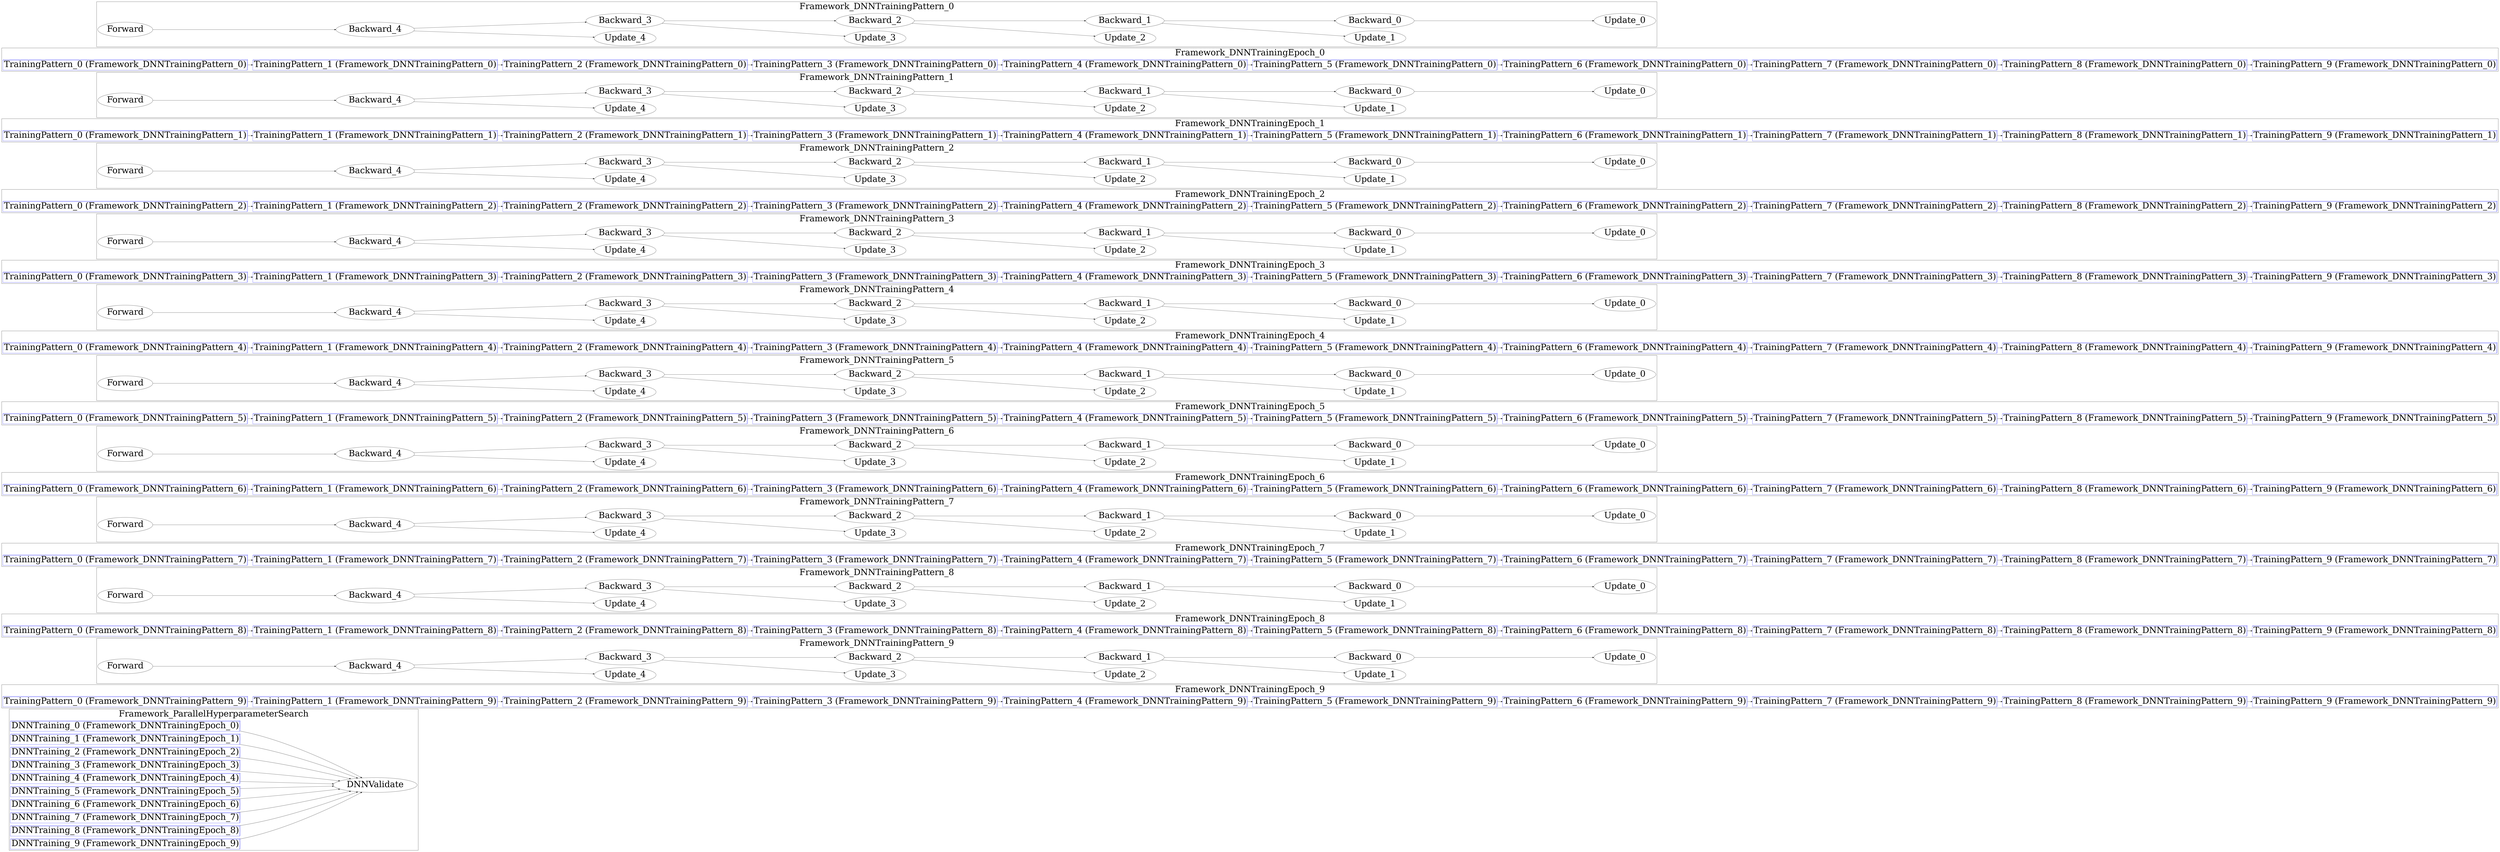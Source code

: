 digraph Framework_ParallelHyperparameterSearch {
fontsize=60;
node [fontsize=60];
rankdir="LR";
subgraph cluster_ParallelHyperparameterSearch {
label="Framework_ParallelHyperparameterSearch";
p0x7f998db195d0[shape=box3d, color=blue, label="DNNTraining_0 (Framework_DNNTrainingEpoch_0)"];
p0x7f998db195d0->p0x7f998db1a0c0;
p0x7f998db196e8[shape=box3d, color=blue, label="DNNTraining_1 (Framework_DNNTrainingEpoch_1)"];
p0x7f998db196e8->p0x7f998db1a0c0;
p0x7f998db19800[shape=box3d, color=blue, label="DNNTraining_2 (Framework_DNNTrainingEpoch_2)"];
p0x7f998db19800->p0x7f998db1a0c0;
p0x7f998db19918[shape=box3d, color=blue, label="DNNTraining_3 (Framework_DNNTrainingEpoch_3)"];
p0x7f998db19918->p0x7f998db1a0c0;
p0x7f998db19a30[shape=box3d, color=blue, label="DNNTraining_4 (Framework_DNNTrainingEpoch_4)"];
p0x7f998db19a30->p0x7f998db1a0c0;
p0x7f998db19b48[shape=box3d, color=blue, label="DNNTraining_5 (Framework_DNNTrainingEpoch_5)"];
p0x7f998db19b48->p0x7f998db1a0c0;
p0x7f998db19c60[shape=box3d, color=blue, label="DNNTraining_6 (Framework_DNNTrainingEpoch_6)"];
p0x7f998db19c60->p0x7f998db1a0c0;
p0x7f998db19d78[shape=box3d, color=blue, label="DNNTraining_7 (Framework_DNNTrainingEpoch_7)"];
p0x7f998db19d78->p0x7f998db1a0c0;
p0x7f998db19e90[shape=box3d, color=blue, label="DNNTraining_8 (Framework_DNNTrainingEpoch_8)"];
p0x7f998db19e90->p0x7f998db1a0c0;
p0x7f998db19fa8[shape=box3d, color=blue, label="DNNTraining_9 (Framework_DNNTrainingEpoch_9)"];
p0x7f998db19fa8->p0x7f998db1a0c0;
p0x7f998db1a0c0[label="DNNValidate"];
}
subgraph cluster_DNNTrainingEpoch_9 {
label="Framework_DNNTrainingEpoch_9";
p0x7f998db18ae0[shape=box3d, color=blue, label="TrainingPattern_0 (Framework_DNNTrainingPattern_9)"];
p0x7f998db18ae0->p0x7f998db18bf8;
p0x7f998db18bf8[shape=box3d, color=blue, label="TrainingPattern_1 (Framework_DNNTrainingPattern_9)"];
p0x7f998db18bf8->p0x7f998db18d10;
p0x7f998db18d10[shape=box3d, color=blue, label="TrainingPattern_2 (Framework_DNNTrainingPattern_9)"];
p0x7f998db18d10->p0x7f998db18e28;
p0x7f998db18e28[shape=box3d, color=blue, label="TrainingPattern_3 (Framework_DNNTrainingPattern_9)"];
p0x7f998db18e28->p0x7f998db18f40;
p0x7f998db18f40[shape=box3d, color=blue, label="TrainingPattern_4 (Framework_DNNTrainingPattern_9)"];
p0x7f998db18f40->p0x7f998db19058;
p0x7f998db19058[shape=box3d, color=blue, label="TrainingPattern_5 (Framework_DNNTrainingPattern_9)"];
p0x7f998db19058->p0x7f998db19170;
p0x7f998db19170[shape=box3d, color=blue, label="TrainingPattern_6 (Framework_DNNTrainingPattern_9)"];
p0x7f998db19170->p0x7f998db19288;
p0x7f998db19288[shape=box3d, color=blue, label="TrainingPattern_7 (Framework_DNNTrainingPattern_9)"];
p0x7f998db19288->p0x7f998db193a0;
p0x7f998db193a0[shape=box3d, color=blue, label="TrainingPattern_8 (Framework_DNNTrainingPattern_9)"];
p0x7f998db193a0->p0x7f998db194b8;
p0x7f998db194b8[shape=box3d, color=blue, label="TrainingPattern_9 (Framework_DNNTrainingPattern_9)"];
}
subgraph cluster_DNNTrainingPattern_9 {
label="Framework_DNNTrainingPattern_9";
p0x7f998db11c68[label="Forward"];
p0x7f998db11c68 -> p0x7f998db11d80;
p0x7f998db11d80[label="Backward_4"];
p0x7f998db11d80 -> p0x7f998db11e98;
p0x7f998db11d80 -> p0x7f998db11fb0;
p0x7f998db11e98[label="Update_4"];
p0x7f998db11fb0[label="Backward_3"];
p0x7f998db11fb0 -> p0x7f998db120c8;
p0x7f998db11fb0 -> p0x7f998db121e0;
p0x7f998db120c8[label="Update_3"];
p0x7f998db121e0[label="Backward_2"];
p0x7f998db121e0 -> p0x7f998db122f8;
p0x7f998db121e0 -> p0x7f998db12410;
p0x7f998db122f8[label="Update_2"];
p0x7f998db12410[label="Backward_1"];
p0x7f998db12410 -> p0x7f998db12528;
p0x7f998db12410 -> p0x7f998db12640;
p0x7f998db12528[label="Update_1"];
p0x7f998db12640[label="Backward_0"];
p0x7f998db12640 -> p0x7f998db12758;
p0x7f998db12758[label="Update_0"];
}
subgraph cluster_DNNTrainingEpoch_8 {
label="Framework_DNNTrainingEpoch_8";
p0x7f998db17ff0[shape=box3d, color=blue, label="TrainingPattern_0 (Framework_DNNTrainingPattern_8)"];
p0x7f998db17ff0->p0x7f998db18108;
p0x7f998db18108[shape=box3d, color=blue, label="TrainingPattern_1 (Framework_DNNTrainingPattern_8)"];
p0x7f998db18108->p0x7f998db18220;
p0x7f998db18220[shape=box3d, color=blue, label="TrainingPattern_2 (Framework_DNNTrainingPattern_8)"];
p0x7f998db18220->p0x7f998db18338;
p0x7f998db18338[shape=box3d, color=blue, label="TrainingPattern_3 (Framework_DNNTrainingPattern_8)"];
p0x7f998db18338->p0x7f998db18450;
p0x7f998db18450[shape=box3d, color=blue, label="TrainingPattern_4 (Framework_DNNTrainingPattern_8)"];
p0x7f998db18450->p0x7f998db18568;
p0x7f998db18568[shape=box3d, color=blue, label="TrainingPattern_5 (Framework_DNNTrainingPattern_8)"];
p0x7f998db18568->p0x7f998db18680;
p0x7f998db18680[shape=box3d, color=blue, label="TrainingPattern_6 (Framework_DNNTrainingPattern_8)"];
p0x7f998db18680->p0x7f998db18798;
p0x7f998db18798[shape=box3d, color=blue, label="TrainingPattern_7 (Framework_DNNTrainingPattern_8)"];
p0x7f998db18798->p0x7f998db188b0;
p0x7f998db188b0[shape=box3d, color=blue, label="TrainingPattern_8 (Framework_DNNTrainingPattern_8)"];
p0x7f998db188b0->p0x7f998db189c8;
p0x7f998db189c8[shape=box3d, color=blue, label="TrainingPattern_9 (Framework_DNNTrainingPattern_8)"];
}
subgraph cluster_DNNTrainingPattern_8 {
label="Framework_DNNTrainingPattern_8";
p0x7f998db11060[label="Forward"];
p0x7f998db11060 -> p0x7f998db11178;
p0x7f998db11178[label="Backward_4"];
p0x7f998db11178 -> p0x7f998db11290;
p0x7f998db11178 -> p0x7f998db113a8;
p0x7f998db11290[label="Update_4"];
p0x7f998db113a8[label="Backward_3"];
p0x7f998db113a8 -> p0x7f998db114c0;
p0x7f998db113a8 -> p0x7f998db115d8;
p0x7f998db114c0[label="Update_3"];
p0x7f998db115d8[label="Backward_2"];
p0x7f998db115d8 -> p0x7f998db116f0;
p0x7f998db115d8 -> p0x7f998db11808;
p0x7f998db116f0[label="Update_2"];
p0x7f998db11808[label="Backward_1"];
p0x7f998db11808 -> p0x7f998db11920;
p0x7f998db11808 -> p0x7f998db11a38;
p0x7f998db11920[label="Update_1"];
p0x7f998db11a38[label="Backward_0"];
p0x7f998db11a38 -> p0x7f998db11b50;
p0x7f998db11b50[label="Update_0"];
}
subgraph cluster_DNNTrainingEpoch_7 {
label="Framework_DNNTrainingEpoch_7";
p0x7f998db17500[shape=box3d, color=blue, label="TrainingPattern_0 (Framework_DNNTrainingPattern_7)"];
p0x7f998db17500->p0x7f998db17618;
p0x7f998db17618[shape=box3d, color=blue, label="TrainingPattern_1 (Framework_DNNTrainingPattern_7)"];
p0x7f998db17618->p0x7f998db17730;
p0x7f998db17730[shape=box3d, color=blue, label="TrainingPattern_2 (Framework_DNNTrainingPattern_7)"];
p0x7f998db17730->p0x7f998db17848;
p0x7f998db17848[shape=box3d, color=blue, label="TrainingPattern_3 (Framework_DNNTrainingPattern_7)"];
p0x7f998db17848->p0x7f998db17960;
p0x7f998db17960[shape=box3d, color=blue, label="TrainingPattern_4 (Framework_DNNTrainingPattern_7)"];
p0x7f998db17960->p0x7f998db17a78;
p0x7f998db17a78[shape=box3d, color=blue, label="TrainingPattern_5 (Framework_DNNTrainingPattern_7)"];
p0x7f998db17a78->p0x7f998db17b90;
p0x7f998db17b90[shape=box3d, color=blue, label="TrainingPattern_6 (Framework_DNNTrainingPattern_7)"];
p0x7f998db17b90->p0x7f998db17ca8;
p0x7f998db17ca8[shape=box3d, color=blue, label="TrainingPattern_7 (Framework_DNNTrainingPattern_7)"];
p0x7f998db17ca8->p0x7f998db17dc0;
p0x7f998db17dc0[shape=box3d, color=blue, label="TrainingPattern_8 (Framework_DNNTrainingPattern_7)"];
p0x7f998db17dc0->p0x7f998db17ed8;
p0x7f998db17ed8[shape=box3d, color=blue, label="TrainingPattern_9 (Framework_DNNTrainingPattern_7)"];
}
subgraph cluster_DNNTrainingPattern_7 {
label="Framework_DNNTrainingPattern_7";
p0x7f998db10458[label="Forward"];
p0x7f998db10458 -> p0x7f998db10570;
p0x7f998db10570[label="Backward_4"];
p0x7f998db10570 -> p0x7f998db10688;
p0x7f998db10570 -> p0x7f998db107a0;
p0x7f998db10688[label="Update_4"];
p0x7f998db107a0[label="Backward_3"];
p0x7f998db107a0 -> p0x7f998db108b8;
p0x7f998db107a0 -> p0x7f998db109d0;
p0x7f998db108b8[label="Update_3"];
p0x7f998db109d0[label="Backward_2"];
p0x7f998db109d0 -> p0x7f998db10ae8;
p0x7f998db109d0 -> p0x7f998db10c00;
p0x7f998db10ae8[label="Update_2"];
p0x7f998db10c00[label="Backward_1"];
p0x7f998db10c00 -> p0x7f998db10d18;
p0x7f998db10c00 -> p0x7f998db10e30;
p0x7f998db10d18[label="Update_1"];
p0x7f998db10e30[label="Backward_0"];
p0x7f998db10e30 -> p0x7f998db10f48;
p0x7f998db10f48[label="Update_0"];
}
subgraph cluster_DNNTrainingEpoch_6 {
label="Framework_DNNTrainingEpoch_6";
p0x7f998db16a10[shape=box3d, color=blue, label="TrainingPattern_0 (Framework_DNNTrainingPattern_6)"];
p0x7f998db16a10->p0x7f998db16b28;
p0x7f998db16b28[shape=box3d, color=blue, label="TrainingPattern_1 (Framework_DNNTrainingPattern_6)"];
p0x7f998db16b28->p0x7f998db16c40;
p0x7f998db16c40[shape=box3d, color=blue, label="TrainingPattern_2 (Framework_DNNTrainingPattern_6)"];
p0x7f998db16c40->p0x7f998db16d58;
p0x7f998db16d58[shape=box3d, color=blue, label="TrainingPattern_3 (Framework_DNNTrainingPattern_6)"];
p0x7f998db16d58->p0x7f998db16e70;
p0x7f998db16e70[shape=box3d, color=blue, label="TrainingPattern_4 (Framework_DNNTrainingPattern_6)"];
p0x7f998db16e70->p0x7f998db16f88;
p0x7f998db16f88[shape=box3d, color=blue, label="TrainingPattern_5 (Framework_DNNTrainingPattern_6)"];
p0x7f998db16f88->p0x7f998db170a0;
p0x7f998db170a0[shape=box3d, color=blue, label="TrainingPattern_6 (Framework_DNNTrainingPattern_6)"];
p0x7f998db170a0->p0x7f998db171b8;
p0x7f998db171b8[shape=box3d, color=blue, label="TrainingPattern_7 (Framework_DNNTrainingPattern_6)"];
p0x7f998db171b8->p0x7f998db172d0;
p0x7f998db172d0[shape=box3d, color=blue, label="TrainingPattern_8 (Framework_DNNTrainingPattern_6)"];
p0x7f998db172d0->p0x7f998db173e8;
p0x7f998db173e8[shape=box3d, color=blue, label="TrainingPattern_9 (Framework_DNNTrainingPattern_6)"];
}
subgraph cluster_DNNTrainingPattern_6 {
label="Framework_DNNTrainingPattern_6";
p0x7f998db0f850[label="Forward"];
p0x7f998db0f850 -> p0x7f998db0f968;
p0x7f998db0f968[label="Backward_4"];
p0x7f998db0f968 -> p0x7f998db0fa80;
p0x7f998db0f968 -> p0x7f998db0fb98;
p0x7f998db0fa80[label="Update_4"];
p0x7f998db0fb98[label="Backward_3"];
p0x7f998db0fb98 -> p0x7f998db0fcb0;
p0x7f998db0fb98 -> p0x7f998db0fdc8;
p0x7f998db0fcb0[label="Update_3"];
p0x7f998db0fdc8[label="Backward_2"];
p0x7f998db0fdc8 -> p0x7f998db0fee0;
p0x7f998db0fdc8 -> p0x7f998db0fff8;
p0x7f998db0fee0[label="Update_2"];
p0x7f998db0fff8[label="Backward_1"];
p0x7f998db0fff8 -> p0x7f998db10110;
p0x7f998db0fff8 -> p0x7f998db10228;
p0x7f998db10110[label="Update_1"];
p0x7f998db10228[label="Backward_0"];
p0x7f998db10228 -> p0x7f998db10340;
p0x7f998db10340[label="Update_0"];
}
subgraph cluster_DNNTrainingEpoch_5 {
label="Framework_DNNTrainingEpoch_5";
p0x7f998db15f20[shape=box3d, color=blue, label="TrainingPattern_0 (Framework_DNNTrainingPattern_5)"];
p0x7f998db15f20->p0x7f998db16038;
p0x7f998db16038[shape=box3d, color=blue, label="TrainingPattern_1 (Framework_DNNTrainingPattern_5)"];
p0x7f998db16038->p0x7f998db16150;
p0x7f998db16150[shape=box3d, color=blue, label="TrainingPattern_2 (Framework_DNNTrainingPattern_5)"];
p0x7f998db16150->p0x7f998db16268;
p0x7f998db16268[shape=box3d, color=blue, label="TrainingPattern_3 (Framework_DNNTrainingPattern_5)"];
p0x7f998db16268->p0x7f998db16380;
p0x7f998db16380[shape=box3d, color=blue, label="TrainingPattern_4 (Framework_DNNTrainingPattern_5)"];
p0x7f998db16380->p0x7f998db16498;
p0x7f998db16498[shape=box3d, color=blue, label="TrainingPattern_5 (Framework_DNNTrainingPattern_5)"];
p0x7f998db16498->p0x7f998db165b0;
p0x7f998db165b0[shape=box3d, color=blue, label="TrainingPattern_6 (Framework_DNNTrainingPattern_5)"];
p0x7f998db165b0->p0x7f998db166c8;
p0x7f998db166c8[shape=box3d, color=blue, label="TrainingPattern_7 (Framework_DNNTrainingPattern_5)"];
p0x7f998db166c8->p0x7f998db167e0;
p0x7f998db167e0[shape=box3d, color=blue, label="TrainingPattern_8 (Framework_DNNTrainingPattern_5)"];
p0x7f998db167e0->p0x7f998db168f8;
p0x7f998db168f8[shape=box3d, color=blue, label="TrainingPattern_9 (Framework_DNNTrainingPattern_5)"];
}
subgraph cluster_DNNTrainingPattern_5 {
label="Framework_DNNTrainingPattern_5";
p0x7f998db0ec48[label="Forward"];
p0x7f998db0ec48 -> p0x7f998db0ed60;
p0x7f998db0ed60[label="Backward_4"];
p0x7f998db0ed60 -> p0x7f998db0ee78;
p0x7f998db0ed60 -> p0x7f998db0ef90;
p0x7f998db0ee78[label="Update_4"];
p0x7f998db0ef90[label="Backward_3"];
p0x7f998db0ef90 -> p0x7f998db0f0a8;
p0x7f998db0ef90 -> p0x7f998db0f1c0;
p0x7f998db0f0a8[label="Update_3"];
p0x7f998db0f1c0[label="Backward_2"];
p0x7f998db0f1c0 -> p0x7f998db0f2d8;
p0x7f998db0f1c0 -> p0x7f998db0f3f0;
p0x7f998db0f2d8[label="Update_2"];
p0x7f998db0f3f0[label="Backward_1"];
p0x7f998db0f3f0 -> p0x7f998db0f508;
p0x7f998db0f3f0 -> p0x7f998db0f620;
p0x7f998db0f508[label="Update_1"];
p0x7f998db0f620[label="Backward_0"];
p0x7f998db0f620 -> p0x7f998db0f738;
p0x7f998db0f738[label="Update_0"];
}
subgraph cluster_DNNTrainingEpoch_4 {
label="Framework_DNNTrainingEpoch_4";
p0x7f998db15430[shape=box3d, color=blue, label="TrainingPattern_0 (Framework_DNNTrainingPattern_4)"];
p0x7f998db15430->p0x7f998db15548;
p0x7f998db15548[shape=box3d, color=blue, label="TrainingPattern_1 (Framework_DNNTrainingPattern_4)"];
p0x7f998db15548->p0x7f998db15660;
p0x7f998db15660[shape=box3d, color=blue, label="TrainingPattern_2 (Framework_DNNTrainingPattern_4)"];
p0x7f998db15660->p0x7f998db15778;
p0x7f998db15778[shape=box3d, color=blue, label="TrainingPattern_3 (Framework_DNNTrainingPattern_4)"];
p0x7f998db15778->p0x7f998db15890;
p0x7f998db15890[shape=box3d, color=blue, label="TrainingPattern_4 (Framework_DNNTrainingPattern_4)"];
p0x7f998db15890->p0x7f998db159a8;
p0x7f998db159a8[shape=box3d, color=blue, label="TrainingPattern_5 (Framework_DNNTrainingPattern_4)"];
p0x7f998db159a8->p0x7f998db15ac0;
p0x7f998db15ac0[shape=box3d, color=blue, label="TrainingPattern_6 (Framework_DNNTrainingPattern_4)"];
p0x7f998db15ac0->p0x7f998db15bd8;
p0x7f998db15bd8[shape=box3d, color=blue, label="TrainingPattern_7 (Framework_DNNTrainingPattern_4)"];
p0x7f998db15bd8->p0x7f998db15cf0;
p0x7f998db15cf0[shape=box3d, color=blue, label="TrainingPattern_8 (Framework_DNNTrainingPattern_4)"];
p0x7f998db15cf0->p0x7f998db15e08;
p0x7f998db15e08[shape=box3d, color=blue, label="TrainingPattern_9 (Framework_DNNTrainingPattern_4)"];
}
subgraph cluster_DNNTrainingPattern_4 {
label="Framework_DNNTrainingPattern_4";
p0x7f998db0e040[label="Forward"];
p0x7f998db0e040 -> p0x7f998db0e158;
p0x7f998db0e158[label="Backward_4"];
p0x7f998db0e158 -> p0x7f998db0e270;
p0x7f998db0e158 -> p0x7f998db0e388;
p0x7f998db0e270[label="Update_4"];
p0x7f998db0e388[label="Backward_3"];
p0x7f998db0e388 -> p0x7f998db0e4a0;
p0x7f998db0e388 -> p0x7f998db0e5b8;
p0x7f998db0e4a0[label="Update_3"];
p0x7f998db0e5b8[label="Backward_2"];
p0x7f998db0e5b8 -> p0x7f998db0e6d0;
p0x7f998db0e5b8 -> p0x7f998db0e7e8;
p0x7f998db0e6d0[label="Update_2"];
p0x7f998db0e7e8[label="Backward_1"];
p0x7f998db0e7e8 -> p0x7f998db0e900;
p0x7f998db0e7e8 -> p0x7f998db0ea18;
p0x7f998db0e900[label="Update_1"];
p0x7f998db0ea18[label="Backward_0"];
p0x7f998db0ea18 -> p0x7f998db0eb30;
p0x7f998db0eb30[label="Update_0"];
}
subgraph cluster_DNNTrainingEpoch_3 {
label="Framework_DNNTrainingEpoch_3";
p0x7f998db14940[shape=box3d, color=blue, label="TrainingPattern_0 (Framework_DNNTrainingPattern_3)"];
p0x7f998db14940->p0x7f998db14a58;
p0x7f998db14a58[shape=box3d, color=blue, label="TrainingPattern_1 (Framework_DNNTrainingPattern_3)"];
p0x7f998db14a58->p0x7f998db14b70;
p0x7f998db14b70[shape=box3d, color=blue, label="TrainingPattern_2 (Framework_DNNTrainingPattern_3)"];
p0x7f998db14b70->p0x7f998db14c88;
p0x7f998db14c88[shape=box3d, color=blue, label="TrainingPattern_3 (Framework_DNNTrainingPattern_3)"];
p0x7f998db14c88->p0x7f998db14da0;
p0x7f998db14da0[shape=box3d, color=blue, label="TrainingPattern_4 (Framework_DNNTrainingPattern_3)"];
p0x7f998db14da0->p0x7f998db14eb8;
p0x7f998db14eb8[shape=box3d, color=blue, label="TrainingPattern_5 (Framework_DNNTrainingPattern_3)"];
p0x7f998db14eb8->p0x7f998db14fd0;
p0x7f998db14fd0[shape=box3d, color=blue, label="TrainingPattern_6 (Framework_DNNTrainingPattern_3)"];
p0x7f998db14fd0->p0x7f998db150e8;
p0x7f998db150e8[shape=box3d, color=blue, label="TrainingPattern_7 (Framework_DNNTrainingPattern_3)"];
p0x7f998db150e8->p0x7f998db15200;
p0x7f998db15200[shape=box3d, color=blue, label="TrainingPattern_8 (Framework_DNNTrainingPattern_3)"];
p0x7f998db15200->p0x7f998db15318;
p0x7f998db15318[shape=box3d, color=blue, label="TrainingPattern_9 (Framework_DNNTrainingPattern_3)"];
}
subgraph cluster_DNNTrainingPattern_3 {
label="Framework_DNNTrainingPattern_3";
p0x7f998db0d438[label="Forward"];
p0x7f998db0d438 -> p0x7f998db0d550;
p0x7f998db0d550[label="Backward_4"];
p0x7f998db0d550 -> p0x7f998db0d668;
p0x7f998db0d550 -> p0x7f998db0d780;
p0x7f998db0d668[label="Update_4"];
p0x7f998db0d780[label="Backward_3"];
p0x7f998db0d780 -> p0x7f998db0d898;
p0x7f998db0d780 -> p0x7f998db0d9b0;
p0x7f998db0d898[label="Update_3"];
p0x7f998db0d9b0[label="Backward_2"];
p0x7f998db0d9b0 -> p0x7f998db0dac8;
p0x7f998db0d9b0 -> p0x7f998db0dbe0;
p0x7f998db0dac8[label="Update_2"];
p0x7f998db0dbe0[label="Backward_1"];
p0x7f998db0dbe0 -> p0x7f998db0dcf8;
p0x7f998db0dbe0 -> p0x7f998db0de10;
p0x7f998db0dcf8[label="Update_1"];
p0x7f998db0de10[label="Backward_0"];
p0x7f998db0de10 -> p0x7f998db0df28;
p0x7f998db0df28[label="Update_0"];
}
subgraph cluster_DNNTrainingEpoch_2 {
label="Framework_DNNTrainingEpoch_2";
p0x7f998db13e50[shape=box3d, color=blue, label="TrainingPattern_0 (Framework_DNNTrainingPattern_2)"];
p0x7f998db13e50->p0x7f998db13f68;
p0x7f998db13f68[shape=box3d, color=blue, label="TrainingPattern_1 (Framework_DNNTrainingPattern_2)"];
p0x7f998db13f68->p0x7f998db14080;
p0x7f998db14080[shape=box3d, color=blue, label="TrainingPattern_2 (Framework_DNNTrainingPattern_2)"];
p0x7f998db14080->p0x7f998db14198;
p0x7f998db14198[shape=box3d, color=blue, label="TrainingPattern_3 (Framework_DNNTrainingPattern_2)"];
p0x7f998db14198->p0x7f998db142b0;
p0x7f998db142b0[shape=box3d, color=blue, label="TrainingPattern_4 (Framework_DNNTrainingPattern_2)"];
p0x7f998db142b0->p0x7f998db143c8;
p0x7f998db143c8[shape=box3d, color=blue, label="TrainingPattern_5 (Framework_DNNTrainingPattern_2)"];
p0x7f998db143c8->p0x7f998db144e0;
p0x7f998db144e0[shape=box3d, color=blue, label="TrainingPattern_6 (Framework_DNNTrainingPattern_2)"];
p0x7f998db144e0->p0x7f998db145f8;
p0x7f998db145f8[shape=box3d, color=blue, label="TrainingPattern_7 (Framework_DNNTrainingPattern_2)"];
p0x7f998db145f8->p0x7f998db14710;
p0x7f998db14710[shape=box3d, color=blue, label="TrainingPattern_8 (Framework_DNNTrainingPattern_2)"];
p0x7f998db14710->p0x7f998db14828;
p0x7f998db14828[shape=box3d, color=blue, label="TrainingPattern_9 (Framework_DNNTrainingPattern_2)"];
}
subgraph cluster_DNNTrainingPattern_2 {
label="Framework_DNNTrainingPattern_2";
p0x7f998db0c830[label="Forward"];
p0x7f998db0c830 -> p0x7f998db0c948;
p0x7f998db0c948[label="Backward_4"];
p0x7f998db0c948 -> p0x7f998db0ca60;
p0x7f998db0c948 -> p0x7f998db0cb78;
p0x7f998db0ca60[label="Update_4"];
p0x7f998db0cb78[label="Backward_3"];
p0x7f998db0cb78 -> p0x7f998db0cc90;
p0x7f998db0cb78 -> p0x7f998db0cda8;
p0x7f998db0cc90[label="Update_3"];
p0x7f998db0cda8[label="Backward_2"];
p0x7f998db0cda8 -> p0x7f998db0cec0;
p0x7f998db0cda8 -> p0x7f998db0cfd8;
p0x7f998db0cec0[label="Update_2"];
p0x7f998db0cfd8[label="Backward_1"];
p0x7f998db0cfd8 -> p0x7f998db0d0f0;
p0x7f998db0cfd8 -> p0x7f998db0d208;
p0x7f998db0d0f0[label="Update_1"];
p0x7f998db0d208[label="Backward_0"];
p0x7f998db0d208 -> p0x7f998db0d320;
p0x7f998db0d320[label="Update_0"];
}
subgraph cluster_DNNTrainingEpoch_1 {
label="Framework_DNNTrainingEpoch_1";
p0x7f998db13360[shape=box3d, color=blue, label="TrainingPattern_0 (Framework_DNNTrainingPattern_1)"];
p0x7f998db13360->p0x7f998db13478;
p0x7f998db13478[shape=box3d, color=blue, label="TrainingPattern_1 (Framework_DNNTrainingPattern_1)"];
p0x7f998db13478->p0x7f998db13590;
p0x7f998db13590[shape=box3d, color=blue, label="TrainingPattern_2 (Framework_DNNTrainingPattern_1)"];
p0x7f998db13590->p0x7f998db136a8;
p0x7f998db136a8[shape=box3d, color=blue, label="TrainingPattern_3 (Framework_DNNTrainingPattern_1)"];
p0x7f998db136a8->p0x7f998db137c0;
p0x7f998db137c0[shape=box3d, color=blue, label="TrainingPattern_4 (Framework_DNNTrainingPattern_1)"];
p0x7f998db137c0->p0x7f998db138d8;
p0x7f998db138d8[shape=box3d, color=blue, label="TrainingPattern_5 (Framework_DNNTrainingPattern_1)"];
p0x7f998db138d8->p0x7f998db139f0;
p0x7f998db139f0[shape=box3d, color=blue, label="TrainingPattern_6 (Framework_DNNTrainingPattern_1)"];
p0x7f998db139f0->p0x7f998db13b08;
p0x7f998db13b08[shape=box3d, color=blue, label="TrainingPattern_7 (Framework_DNNTrainingPattern_1)"];
p0x7f998db13b08->p0x7f998db13c20;
p0x7f998db13c20[shape=box3d, color=blue, label="TrainingPattern_8 (Framework_DNNTrainingPattern_1)"];
p0x7f998db13c20->p0x7f998db13d38;
p0x7f998db13d38[shape=box3d, color=blue, label="TrainingPattern_9 (Framework_DNNTrainingPattern_1)"];
}
subgraph cluster_DNNTrainingPattern_1 {
label="Framework_DNNTrainingPattern_1";
p0x7f998db0bc28[label="Forward"];
p0x7f998db0bc28 -> p0x7f998db0bd40;
p0x7f998db0bd40[label="Backward_4"];
p0x7f998db0bd40 -> p0x7f998db0be58;
p0x7f998db0bd40 -> p0x7f998db0bf70;
p0x7f998db0be58[label="Update_4"];
p0x7f998db0bf70[label="Backward_3"];
p0x7f998db0bf70 -> p0x7f998db0c088;
p0x7f998db0bf70 -> p0x7f998db0c1a0;
p0x7f998db0c088[label="Update_3"];
p0x7f998db0c1a0[label="Backward_2"];
p0x7f998db0c1a0 -> p0x7f998db0c2b8;
p0x7f998db0c1a0 -> p0x7f998db0c3d0;
p0x7f998db0c2b8[label="Update_2"];
p0x7f998db0c3d0[label="Backward_1"];
p0x7f998db0c3d0 -> p0x7f998db0c4e8;
p0x7f998db0c3d0 -> p0x7f998db0c600;
p0x7f998db0c4e8[label="Update_1"];
p0x7f998db0c600[label="Backward_0"];
p0x7f998db0c600 -> p0x7f998db0c718;
p0x7f998db0c718[label="Update_0"];
}
subgraph cluster_DNNTrainingEpoch_0 {
label="Framework_DNNTrainingEpoch_0";
p0x7f998db12870[shape=box3d, color=blue, label="TrainingPattern_0 (Framework_DNNTrainingPattern_0)"];
p0x7f998db12870->p0x7f998db12988;
p0x7f998db12988[shape=box3d, color=blue, label="TrainingPattern_1 (Framework_DNNTrainingPattern_0)"];
p0x7f998db12988->p0x7f998db12aa0;
p0x7f998db12aa0[shape=box3d, color=blue, label="TrainingPattern_2 (Framework_DNNTrainingPattern_0)"];
p0x7f998db12aa0->p0x7f998db12bb8;
p0x7f998db12bb8[shape=box3d, color=blue, label="TrainingPattern_3 (Framework_DNNTrainingPattern_0)"];
p0x7f998db12bb8->p0x7f998db12cd0;
p0x7f998db12cd0[shape=box3d, color=blue, label="TrainingPattern_4 (Framework_DNNTrainingPattern_0)"];
p0x7f998db12cd0->p0x7f998db12de8;
p0x7f998db12de8[shape=box3d, color=blue, label="TrainingPattern_5 (Framework_DNNTrainingPattern_0)"];
p0x7f998db12de8->p0x7f998db12f00;
p0x7f998db12f00[shape=box3d, color=blue, label="TrainingPattern_6 (Framework_DNNTrainingPattern_0)"];
p0x7f998db12f00->p0x7f998db13018;
p0x7f998db13018[shape=box3d, color=blue, label="TrainingPattern_7 (Framework_DNNTrainingPattern_0)"];
p0x7f998db13018->p0x7f998db13130;
p0x7f998db13130[shape=box3d, color=blue, label="TrainingPattern_8 (Framework_DNNTrainingPattern_0)"];
p0x7f998db13130->p0x7f998db13248;
p0x7f998db13248[shape=box3d, color=blue, label="TrainingPattern_9 (Framework_DNNTrainingPattern_0)"];
}
subgraph cluster_DNNTrainingPattern_0 {
label="Framework_DNNTrainingPattern_0";
p0x7f998db0b020[label="Forward"];
p0x7f998db0b020 -> p0x7f998db0b138;
p0x7f998db0b138[label="Backward_4"];
p0x7f998db0b138 -> p0x7f998db0b250;
p0x7f998db0b138 -> p0x7f998db0b368;
p0x7f998db0b250[label="Update_4"];
p0x7f998db0b368[label="Backward_3"];
p0x7f998db0b368 -> p0x7f998db0b480;
p0x7f998db0b368 -> p0x7f998db0b598;
p0x7f998db0b480[label="Update_3"];
p0x7f998db0b598[label="Backward_2"];
p0x7f998db0b598 -> p0x7f998db0b6b0;
p0x7f998db0b598 -> p0x7f998db0b7c8;
p0x7f998db0b6b0[label="Update_2"];
p0x7f998db0b7c8[label="Backward_1"];
p0x7f998db0b7c8 -> p0x7f998db0b8e0;
p0x7f998db0b7c8 -> p0x7f998db0b9f8;
p0x7f998db0b8e0[label="Update_1"];
p0x7f998db0b9f8[label="Backward_0"];
p0x7f998db0b9f8 -> p0x7f998db0bb10;
p0x7f998db0bb10[label="Update_0"];
}
}

